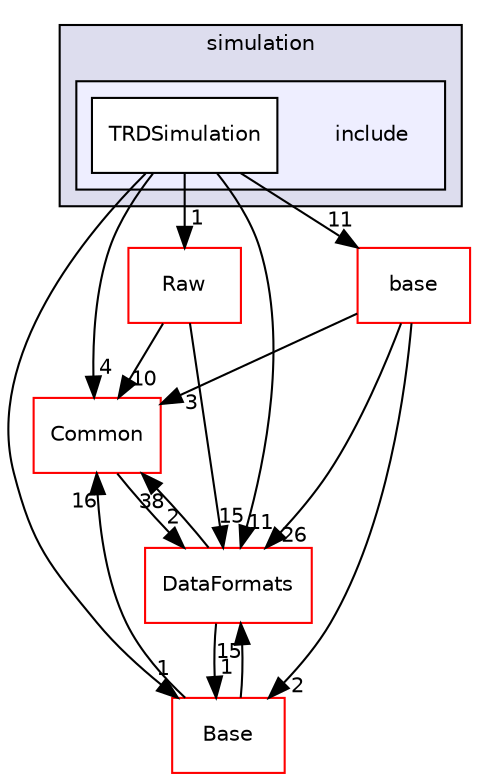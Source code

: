 digraph "/home/travis/build/AliceO2Group/AliceO2/Detectors/TRD/simulation/include" {
  bgcolor=transparent;
  compound=true
  node [ fontsize="10", fontname="Helvetica"];
  edge [ labelfontsize="10", labelfontname="Helvetica"];
  subgraph clusterdir_5cb2a8e9fdbe67a11efb4176f60bf3d6 {
    graph [ bgcolor="#ddddee", pencolor="black", label="simulation" fontname="Helvetica", fontsize="10", URL="dir_5cb2a8e9fdbe67a11efb4176f60bf3d6.html"]
  subgraph clusterdir_5036081dbf3ad3ea0cfa218a95bb99de {
    graph [ bgcolor="#eeeeff", pencolor="black", label="" URL="dir_5036081dbf3ad3ea0cfa218a95bb99de.html"];
    dir_5036081dbf3ad3ea0cfa218a95bb99de [shape=plaintext label="include"];
    dir_e2912eb33f21a3ee91380f3534cea6a7 [shape=box label="TRDSimulation" color="black" fillcolor="white" style="filled" URL="dir_e2912eb33f21a3ee91380f3534cea6a7.html"];
  }
  }
  dir_4ab6b4cc6a7edbff49100e9123df213f [shape=box label="Common" color="red" URL="dir_4ab6b4cc6a7edbff49100e9123df213f.html"];
  dir_37c90836491b695b472bf98d1be8336b [shape=box label="Base" color="red" URL="dir_37c90836491b695b472bf98d1be8336b.html"];
  dir_09bf7f7c4011a5ccc426492db4dd0891 [shape=box label="base" color="red" URL="dir_09bf7f7c4011a5ccc426492db4dd0891.html"];
  dir_26637d1bd82229bc9ed97f7e706be743 [shape=box label="Raw" color="red" URL="dir_26637d1bd82229bc9ed97f7e706be743.html"];
  dir_2171f7ec022c5423887b07c69b2f5b48 [shape=box label="DataFormats" color="red" URL="dir_2171f7ec022c5423887b07c69b2f5b48.html"];
  dir_4ab6b4cc6a7edbff49100e9123df213f->dir_2171f7ec022c5423887b07c69b2f5b48 [headlabel="2", labeldistance=1.5 headhref="dir_000036_000090.html"];
  dir_37c90836491b695b472bf98d1be8336b->dir_4ab6b4cc6a7edbff49100e9123df213f [headlabel="16", labeldistance=1.5 headhref="dir_000297_000036.html"];
  dir_37c90836491b695b472bf98d1be8336b->dir_2171f7ec022c5423887b07c69b2f5b48 [headlabel="15", labeldistance=1.5 headhref="dir_000297_000090.html"];
  dir_09bf7f7c4011a5ccc426492db4dd0891->dir_4ab6b4cc6a7edbff49100e9123df213f [headlabel="3", labeldistance=1.5 headhref="dir_000159_000036.html"];
  dir_09bf7f7c4011a5ccc426492db4dd0891->dir_37c90836491b695b472bf98d1be8336b [headlabel="2", labeldistance=1.5 headhref="dir_000159_000297.html"];
  dir_09bf7f7c4011a5ccc426492db4dd0891->dir_2171f7ec022c5423887b07c69b2f5b48 [headlabel="26", labeldistance=1.5 headhref="dir_000159_000090.html"];
  dir_e2912eb33f21a3ee91380f3534cea6a7->dir_4ab6b4cc6a7edbff49100e9123df213f [headlabel="4", labeldistance=1.5 headhref="dir_000333_000036.html"];
  dir_e2912eb33f21a3ee91380f3534cea6a7->dir_37c90836491b695b472bf98d1be8336b [headlabel="1", labeldistance=1.5 headhref="dir_000333_000297.html"];
  dir_e2912eb33f21a3ee91380f3534cea6a7->dir_09bf7f7c4011a5ccc426492db4dd0891 [headlabel="11", labeldistance=1.5 headhref="dir_000333_000159.html"];
  dir_e2912eb33f21a3ee91380f3534cea6a7->dir_26637d1bd82229bc9ed97f7e706be743 [headlabel="1", labeldistance=1.5 headhref="dir_000333_000647.html"];
  dir_e2912eb33f21a3ee91380f3534cea6a7->dir_2171f7ec022c5423887b07c69b2f5b48 [headlabel="11", labeldistance=1.5 headhref="dir_000333_000090.html"];
  dir_26637d1bd82229bc9ed97f7e706be743->dir_4ab6b4cc6a7edbff49100e9123df213f [headlabel="10", labeldistance=1.5 headhref="dir_000647_000036.html"];
  dir_26637d1bd82229bc9ed97f7e706be743->dir_2171f7ec022c5423887b07c69b2f5b48 [headlabel="15", labeldistance=1.5 headhref="dir_000647_000090.html"];
  dir_2171f7ec022c5423887b07c69b2f5b48->dir_4ab6b4cc6a7edbff49100e9123df213f [headlabel="38", labeldistance=1.5 headhref="dir_000090_000036.html"];
  dir_2171f7ec022c5423887b07c69b2f5b48->dir_37c90836491b695b472bf98d1be8336b [headlabel="1", labeldistance=1.5 headhref="dir_000090_000297.html"];
}
